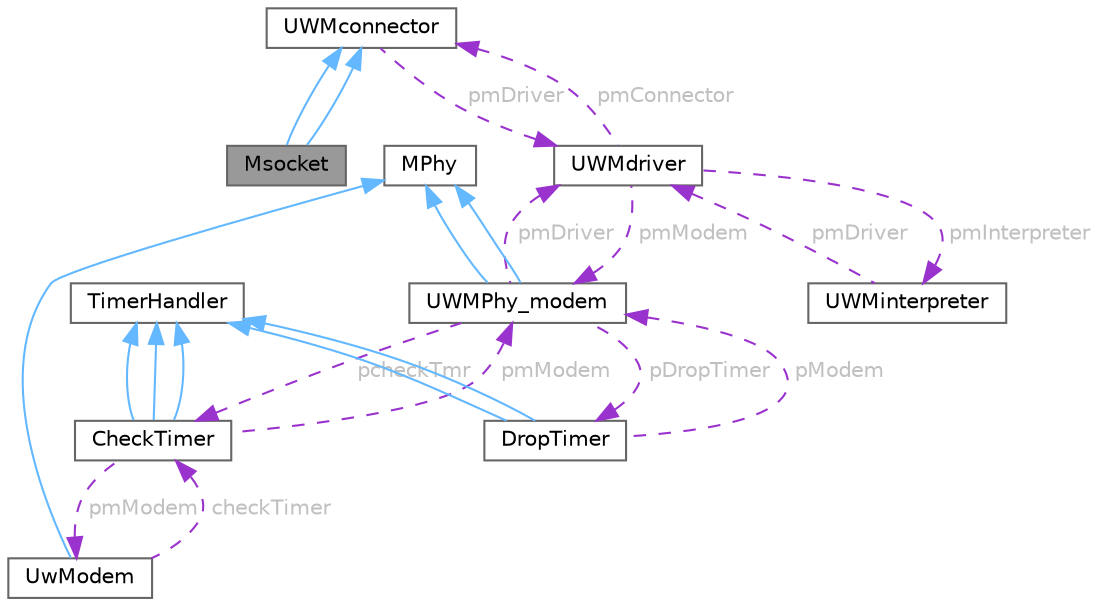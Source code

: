 digraph "Msocket"
{
 // LATEX_PDF_SIZE
  bgcolor="transparent";
  edge [fontname=Helvetica,fontsize=10,labelfontname=Helvetica,labelfontsize=10];
  node [fontname=Helvetica,fontsize=10,shape=box,height=0.2,width=0.4];
  Node1 [id="Node000001",label="Msocket",height=0.2,width=0.4,color="gray40", fillcolor="grey60", style="filled", fontcolor="black",tooltip="Class used to manage host/modem string exchange via TCP/IP connection (this class is a derived class ..."];
  Node2 -> Node1 [id="edge1_Node000001_Node000002",dir="back",color="steelblue1",style="solid",tooltip=" "];
  Node2 [id="Node000002",label="UWMconnector",height=0.2,width=0.4,color="gray40", fillcolor="white", style="filled",URL="$classUWMconnector.html",tooltip="The class needed by UWMPhy_modem to manage string exchange with the modem."];
  Node3 -> Node2 [id="edge2_Node000002_Node000003",dir="back",color="darkorchid3",style="dashed",tooltip=" ",label=" pmDriver",fontcolor="grey" ];
  Node3 [id="Node000003",label="UWMdriver",height=0.2,width=0.4,color="gray40", fillcolor="white", style="filled",URL="$classUWMdriver.html",tooltip="The class needed by UWMPhy_modem to handle the different transmissions cases and corresponding protoc..."];
  Node4 -> Node3 [id="edge3_Node000003_Node000004",dir="back",color="darkorchid3",style="dashed",tooltip=" ",label=" pmModem",fontcolor="grey" ];
  Node4 [id="Node000004",label="UWMPhy_modem",height=0.2,width=0.4,color="gray40", fillcolor="white", style="filled",URL="$classUWMPhy__modem.html",tooltip="The main class implementing the module used to implement the interface between ns2/NS-Miracle and rea..."];
  Node5 -> Node4 [id="edge4_Node000004_Node000005",dir="back",color="steelblue1",style="solid",tooltip=" "];
  Node5 [id="Node000005",label="MPhy",height=0.2,width=0.4,color="gray40", fillcolor="white", style="filled",tooltip=" "];
  Node5 -> Node4 [id="edge5_Node000004_Node000005",dir="back",color="steelblue1",style="solid",tooltip=" "];
  Node6 -> Node4 [id="edge6_Node000004_Node000006",dir="back",color="darkorchid3",style="dashed",tooltip=" ",label=" pcheckTmr",fontcolor="grey" ];
  Node6 [id="Node000006",label="CheckTimer",height=0.2,width=0.4,color="gray40", fillcolor="white", style="filled",URL="$classCheckTimer.html",tooltip="The class used by UwModem to handle simulator's event expirations; it is exploited to schedule the re..."];
  Node7 -> Node6 [id="edge7_Node000006_Node000007",dir="back",color="steelblue1",style="solid",tooltip=" "];
  Node7 [id="Node000007",label="TimerHandler",height=0.2,width=0.4,color="gray40", fillcolor="white", style="filled",tooltip=" "];
  Node7 -> Node6 [id="edge8_Node000006_Node000007",dir="back",color="steelblue1",style="solid",tooltip=" "];
  Node7 -> Node6 [id="edge9_Node000006_Node000007",dir="back",color="steelblue1",style="solid",tooltip=" "];
  Node8 -> Node6 [id="edge10_Node000006_Node000008",dir="back",color="darkorchid3",style="dashed",tooltip=" ",label=" pmModem",fontcolor="grey" ];
  Node8 [id="Node000008",label="UwModem",height=0.2,width=0.4,color="gray40", fillcolor="white", style="filled",URL="$classUwModem.html",tooltip="Class that implements the interface to DESERT, as used through Tcl scripts."];
  Node5 -> Node8 [id="edge11_Node000008_Node000005",dir="back",color="steelblue1",style="solid",tooltip=" "];
  Node6 -> Node8 [id="edge12_Node000008_Node000006",dir="back",color="darkorchid3",style="dashed",tooltip=" ",label=" checkTimer",fontcolor="grey" ];
  Node4 -> Node6 [id="edge13_Node000006_Node000004",dir="back",color="darkorchid3",style="dashed",tooltip=" ",label=" pmModem",fontcolor="grey" ];
  Node3 -> Node4 [id="edge14_Node000004_Node000003",dir="back",color="darkorchid3",style="dashed",tooltip=" ",label=" pmDriver",fontcolor="grey" ];
  Node9 -> Node4 [id="edge15_Node000004_Node000009",dir="back",color="darkorchid3",style="dashed",tooltip=" ",label=" pDropTimer",fontcolor="grey" ];
  Node9 [id="Node000009",label="DropTimer",height=0.2,width=0.4,color="gray40", fillcolor="white", style="filled",URL="$classDropTimer.html",tooltip=" "];
  Node7 -> Node9 [id="edge16_Node000009_Node000007",dir="back",color="steelblue1",style="solid",tooltip=" "];
  Node7 -> Node9 [id="edge17_Node000009_Node000007",dir="back",color="steelblue1",style="solid",tooltip=" "];
  Node4 -> Node9 [id="edge18_Node000009_Node000004",dir="back",color="darkorchid3",style="dashed",tooltip=" ",label=" pModem",fontcolor="grey" ];
  Node10 -> Node3 [id="edge19_Node000003_Node000010",dir="back",color="darkorchid3",style="dashed",tooltip=" ",label=" pmInterpreter",fontcolor="grey" ];
  Node10 [id="Node000010",label="UWMinterpreter",height=0.2,width=0.4,color="gray40", fillcolor="white", style="filled",URL="$classUWMinterpreter.html",tooltip="This class is in charge of building/parsing the necessary messages to make the UWMdriver able to comm..."];
  Node3 -> Node10 [id="edge20_Node000010_Node000003",dir="back",color="darkorchid3",style="dashed",tooltip=" ",label=" pmDriver",fontcolor="grey" ];
  Node2 -> Node3 [id="edge21_Node000003_Node000002",dir="back",color="darkorchid3",style="dashed",tooltip=" ",label=" pmConnector",fontcolor="grey" ];
  Node2 -> Node1 [id="edge22_Node000001_Node000002",dir="back",color="steelblue1",style="solid",tooltip=" "];
}
